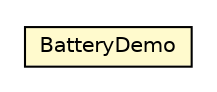 #!/usr/local/bin/dot
#
# Class diagram 
# Generated by UMLGraph version R5_6 (http://www.umlgraph.org/)
#

digraph G {
	edge [fontname="Helvetica",fontsize=10,labelfontname="Helvetica",labelfontsize=10];
	node [fontname="Helvetica",fontsize=10,shape=plaintext];
	nodesep=0.25;
	ranksep=0.5;
	// examples.hardware.sensors.BatteryDemo
	c2870 [label=<<table title="examples.hardware.sensors.BatteryDemo" border="0" cellborder="1" cellspacing="0" cellpadding="2" port="p" bgcolor="lemonChiffon" href="./BatteryDemo.html">
		<tr><td><table border="0" cellspacing="0" cellpadding="1">
<tr><td align="center" balign="center"> BatteryDemo </td></tr>
		</table></td></tr>
		</table>>, URL="./BatteryDemo.html", fontname="Helvetica", fontcolor="black", fontsize=10.0];
}

